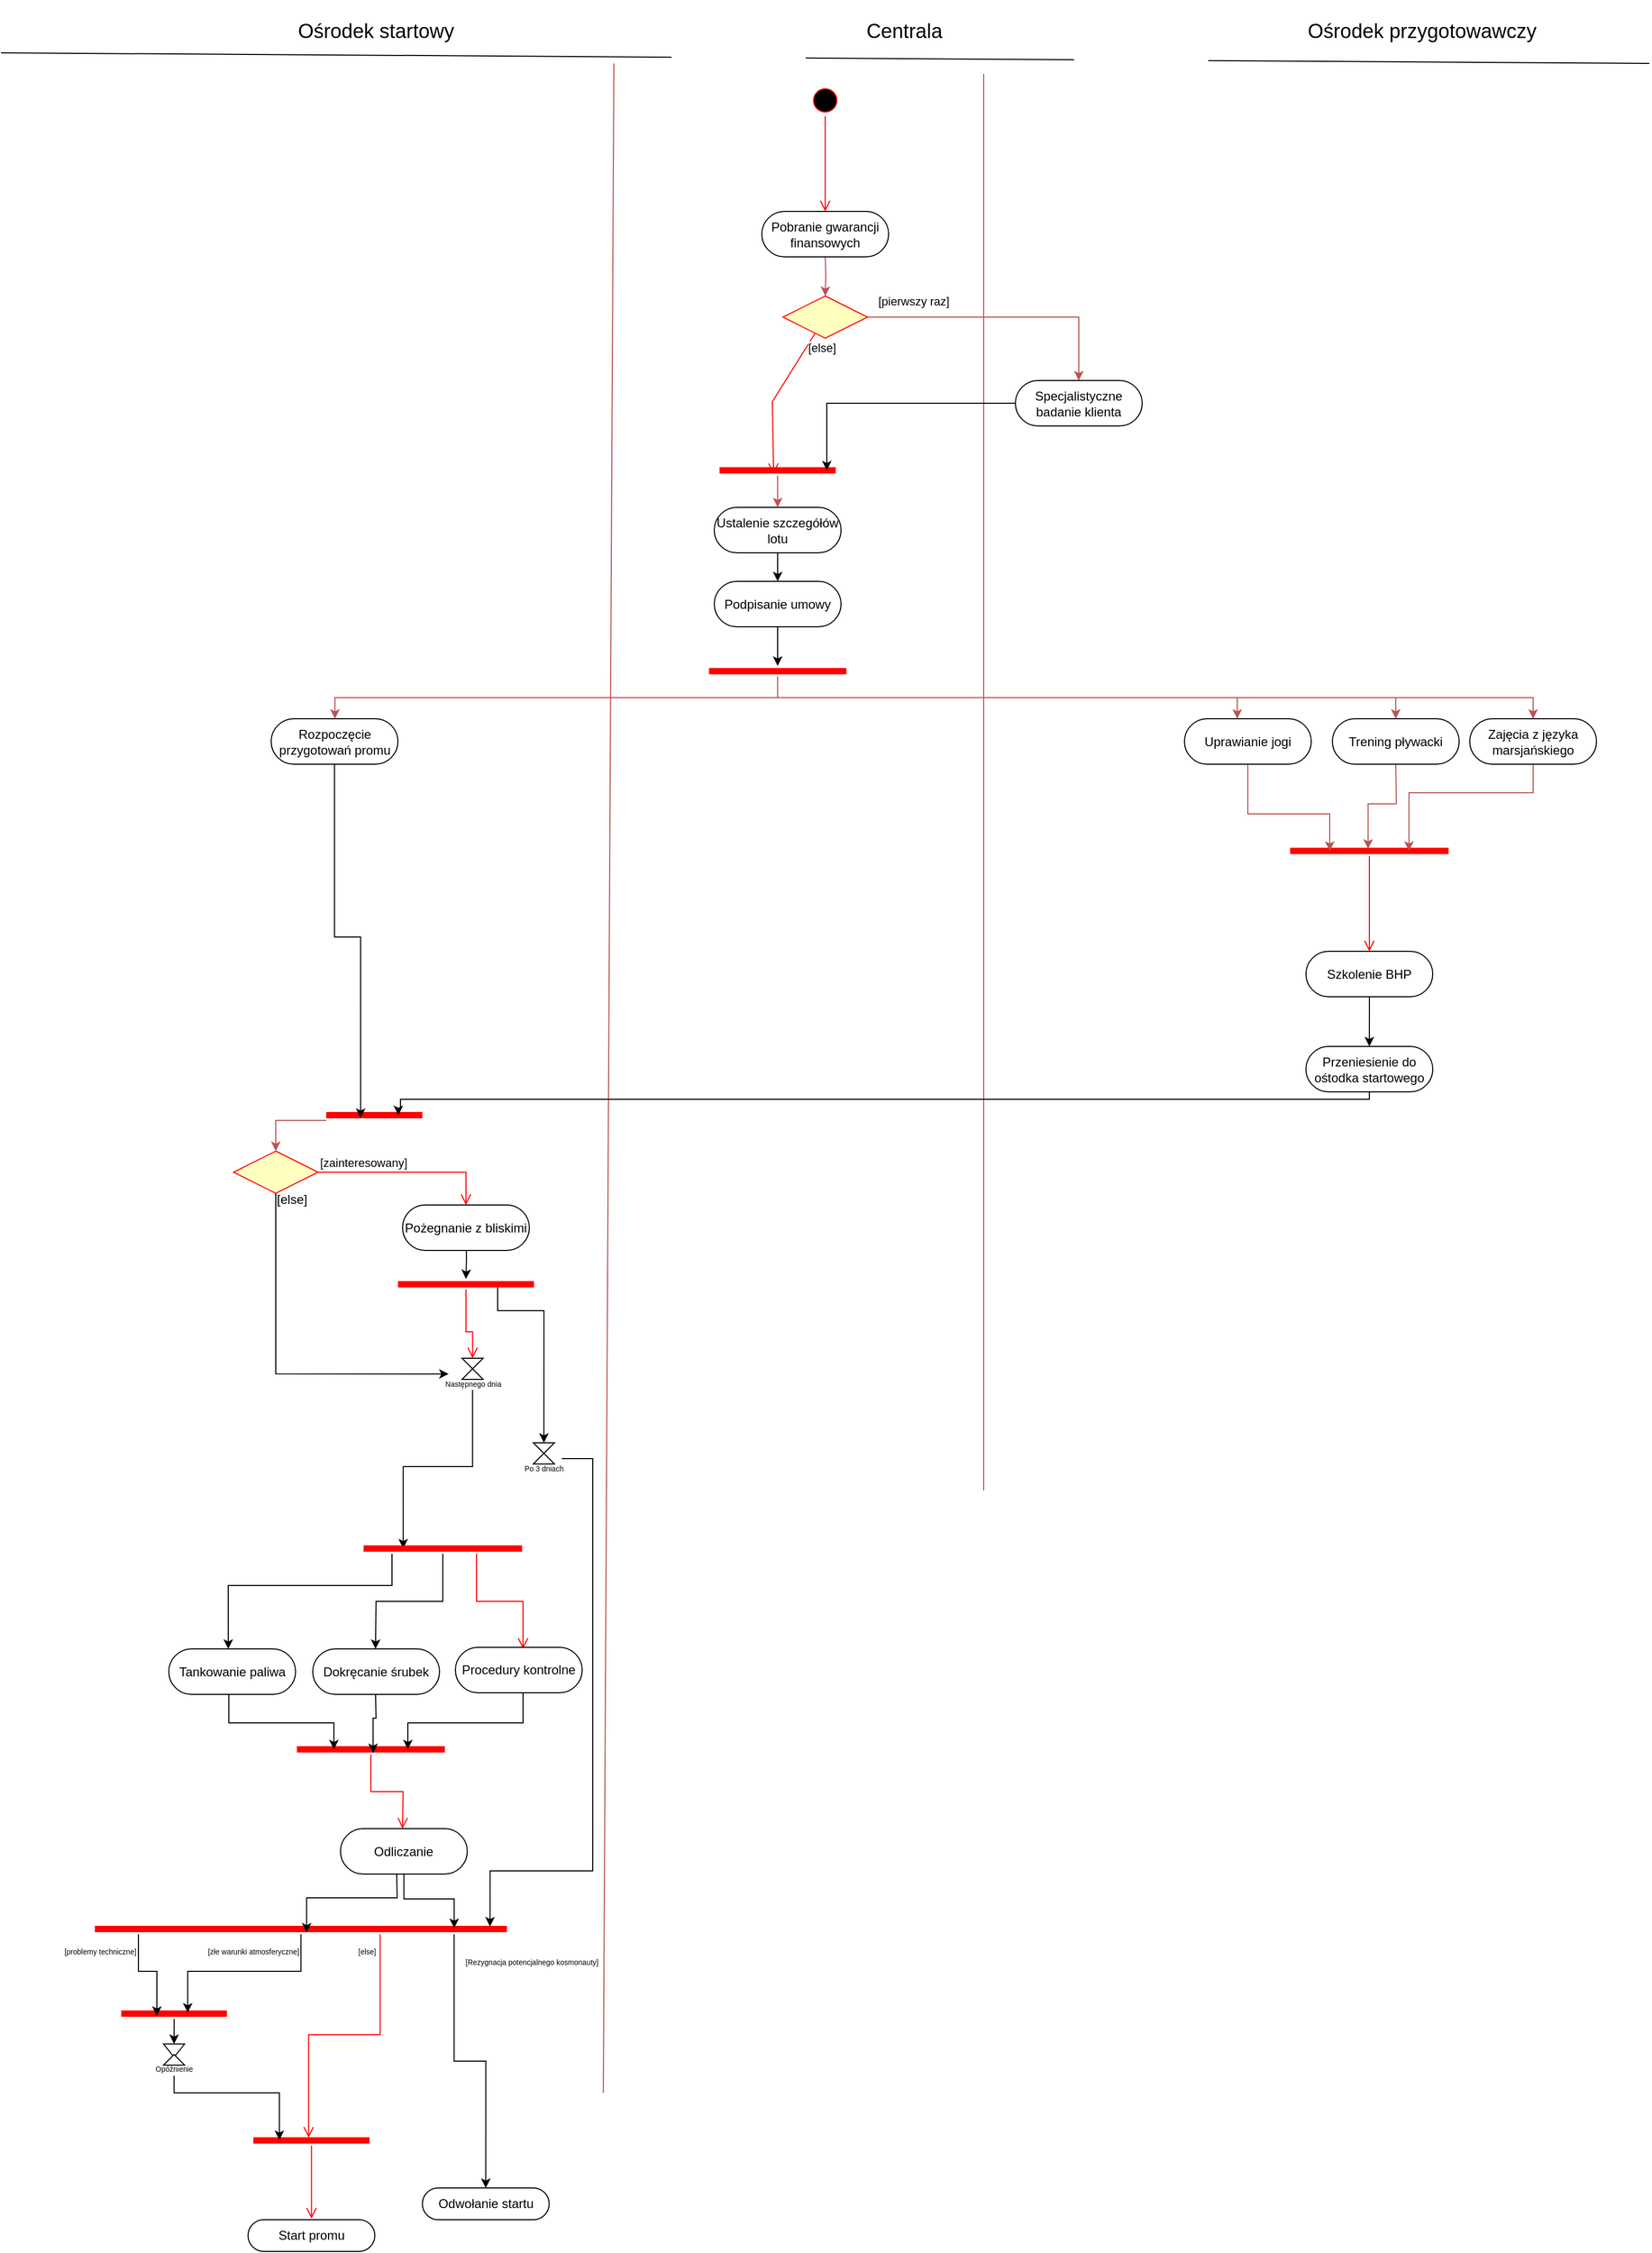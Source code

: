 <mxfile version="24.0.7" type="github">
  <diagram name="Strona-1" id="fh5TAvCRtC4qOcJ-2T7q">
    <mxGraphModel dx="1859" dy="1730" grid="1" gridSize="10" guides="1" tooltips="1" connect="1" arrows="1" fold="1" page="1" pageScale="1" pageWidth="827" pageHeight="1169" math="0" shadow="0">
      <root>
        <mxCell id="0" />
        <mxCell id="1" parent="0" />
        <mxCell id="5CeIky1JOv600O0GGPSP-2" value="" style="ellipse;html=1;shape=startState;fillColor=#000000;strokeColor=#ff0000;" parent="1" vertex="1">
          <mxGeometry x="315" y="60" width="30" height="30" as="geometry" />
        </mxCell>
        <mxCell id="5CeIky1JOv600O0GGPSP-3" value="" style="edgeStyle=orthogonalEdgeStyle;html=1;verticalAlign=bottom;endArrow=open;endSize=8;strokeColor=#ff0000;rounded=0;entryX=0.5;entryY=0;entryDx=0;entryDy=0;" parent="1" source="5CeIky1JOv600O0GGPSP-2" edge="1">
          <mxGeometry relative="1" as="geometry">
            <mxPoint x="330" y="180" as="targetPoint" />
            <Array as="points">
              <mxPoint x="330" y="140" />
              <mxPoint x="330" y="140" />
            </Array>
          </mxGeometry>
        </mxCell>
        <mxCell id="5CeIky1JOv600O0GGPSP-4" value="&lt;font style=&quot;font-size: 19px;&quot;&gt;Centrala&lt;/font&gt;" style="text;html=1;align=center;verticalAlign=middle;whiteSpace=wrap;rounded=0;" parent="1" vertex="1">
          <mxGeometry x="340" y="-20" width="130" height="60" as="geometry" />
        </mxCell>
        <mxCell id="5CeIky1JOv600O0GGPSP-5" value="" style="endArrow=none;html=1;rounded=0;" parent="1" edge="1">
          <mxGeometry width="50" height="50" relative="1" as="geometry">
            <mxPoint x="-450" y="30" as="sourcePoint" />
            <mxPoint x="1110" y="40" as="targetPoint" />
          </mxGeometry>
        </mxCell>
        <mxCell id="5CeIky1JOv600O0GGPSP-6" value="" style="endArrow=none;html=1;rounded=0;fillColor=#f8cecc;strokeColor=#b85450;" parent="1" edge="1">
          <mxGeometry width="50" height="50" relative="1" as="geometry">
            <mxPoint x="120" y="1960" as="sourcePoint" />
            <mxPoint x="130" y="40" as="targetPoint" />
          </mxGeometry>
        </mxCell>
        <mxCell id="5CeIky1JOv600O0GGPSP-7" value="" style="endArrow=none;html=1;rounded=0;fillColor=#f8cecc;strokeColor=#b85450;" parent="1" edge="1">
          <mxGeometry width="50" height="50" relative="1" as="geometry">
            <mxPoint x="480" y="1390" as="sourcePoint" />
            <mxPoint x="480" y="50" as="targetPoint" />
          </mxGeometry>
        </mxCell>
        <mxCell id="5CeIky1JOv600O0GGPSP-8" value="&lt;font style=&quot;font-size: 19px;&quot;&gt;Ośrodek przygotowawczy&lt;/font&gt;" style="text;html=1;align=center;verticalAlign=middle;whiteSpace=wrap;rounded=0;" parent="1" vertex="1">
          <mxGeometry x="780" y="-20" width="230" height="60" as="geometry" />
        </mxCell>
        <mxCell id="5CeIky1JOv600O0GGPSP-9" value="&lt;font style=&quot;font-size: 19px;&quot;&gt;Ośrodek startowy&lt;/font&gt;" style="text;html=1;align=center;verticalAlign=middle;whiteSpace=wrap;rounded=0;" parent="1" vertex="1">
          <mxGeometry x="-220" y="-20" width="250" height="60" as="geometry" />
        </mxCell>
        <mxCell id="HoDOH48BJP-W4IzTHwKc-85" style="edgeStyle=orthogonalEdgeStyle;rounded=0;orthogonalLoop=1;jettySize=auto;html=1;entryX=0.5;entryY=0;entryDx=0;entryDy=0;fillColor=#f8cecc;strokeColor=#b85450;" edge="1" parent="1" source="5CeIky1JOv600O0GGPSP-11" target="HoDOH48BJP-W4IzTHwKc-84">
          <mxGeometry relative="1" as="geometry" />
        </mxCell>
        <mxCell id="5CeIky1JOv600O0GGPSP-11" value="" style="rhombus;whiteSpace=wrap;html=1;fontColor=#000000;fillColor=#ffffc0;strokeColor=#ff0000;" parent="1" vertex="1">
          <mxGeometry x="290" y="260" width="80" height="40" as="geometry" />
        </mxCell>
        <mxCell id="5CeIky1JOv600O0GGPSP-12" value="[else]" style="html=1;align=left;verticalAlign=bottom;endArrow=open;endSize=8;strokeColor=#ff0000;rounded=0;entryX=0.465;entryY=0.852;entryDx=0;entryDy=0;entryPerimeter=0;" parent="1" source="5CeIky1JOv600O0GGPSP-11" target="5CeIky1JOv600O0GGPSP-20" edge="1">
          <mxGeometry x="-0.674" y="5" relative="1" as="geometry">
            <mxPoint x="300" y="370" as="targetPoint" />
            <Array as="points">
              <mxPoint x="280" y="360" />
            </Array>
            <mxPoint as="offset" />
          </mxGeometry>
        </mxCell>
        <mxCell id="5CeIky1JOv600O0GGPSP-16" style="edgeStyle=orthogonalEdgeStyle;rounded=0;orthogonalLoop=1;jettySize=auto;html=1;entryX=0.5;entryY=0;entryDx=0;entryDy=0;fillColor=#f8cecc;strokeColor=#b85450;" parent="1" target="5CeIky1JOv600O0GGPSP-11" edge="1">
          <mxGeometry relative="1" as="geometry">
            <mxPoint x="330" y="220" as="sourcePoint" />
          </mxGeometry>
        </mxCell>
        <mxCell id="5CeIky1JOv600O0GGPSP-21" style="edgeStyle=orthogonalEdgeStyle;rounded=0;orthogonalLoop=1;jettySize=auto;html=1;entryX=0.5;entryY=0;entryDx=0;entryDy=0;fillColor=#f8cecc;strokeColor=#b85450;" parent="1" source="5CeIky1JOv600O0GGPSP-20" target="HoDOH48BJP-W4IzTHwKc-83" edge="1">
          <mxGeometry relative="1" as="geometry">
            <mxPoint x="285" y="490" as="targetPoint" />
          </mxGeometry>
        </mxCell>
        <mxCell id="5CeIky1JOv600O0GGPSP-20" value="" style="shape=line;html=1;strokeWidth=6;strokeColor=#ff0000;" parent="1" vertex="1">
          <mxGeometry x="230" y="420" width="110" height="10" as="geometry" />
        </mxCell>
        <mxCell id="5CeIky1JOv600O0GGPSP-48" style="edgeStyle=orthogonalEdgeStyle;rounded=0;orthogonalLoop=1;jettySize=auto;html=1;entryX=0.5;entryY=0;entryDx=0;entryDy=0;fillColor=#f8cecc;strokeColor=#b85450;" parent="1" source="5CeIky1JOv600O0GGPSP-26" edge="1">
          <mxGeometry relative="1" as="geometry">
            <Array as="points">
              <mxPoint x="285" y="640" />
              <mxPoint x="720" y="640" />
            </Array>
            <mxPoint x="720" y="660" as="targetPoint" />
          </mxGeometry>
        </mxCell>
        <mxCell id="5CeIky1JOv600O0GGPSP-49" style="edgeStyle=orthogonalEdgeStyle;rounded=0;orthogonalLoop=1;jettySize=auto;html=1;entryX=0.5;entryY=0;entryDx=0;entryDy=0;fillColor=#f8cecc;strokeColor=#b85450;" parent="1" source="5CeIky1JOv600O0GGPSP-26" edge="1">
          <mxGeometry relative="1" as="geometry">
            <Array as="points">
              <mxPoint x="285" y="640" />
              <mxPoint x="870" y="640" />
            </Array>
            <mxPoint x="870" y="660" as="targetPoint" />
          </mxGeometry>
        </mxCell>
        <mxCell id="5CeIky1JOv600O0GGPSP-50" style="edgeStyle=orthogonalEdgeStyle;rounded=0;orthogonalLoop=1;jettySize=auto;html=1;entryX=0.5;entryY=0;entryDx=0;entryDy=0;fillColor=#f8cecc;strokeColor=#b85450;" parent="1" source="5CeIky1JOv600O0GGPSP-26" edge="1">
          <mxGeometry relative="1" as="geometry">
            <Array as="points">
              <mxPoint x="285" y="640" />
              <mxPoint x="1000" y="640" />
            </Array>
            <mxPoint x="1000" y="660" as="targetPoint" />
          </mxGeometry>
        </mxCell>
        <mxCell id="HoDOH48BJP-W4IzTHwKc-93" style="edgeStyle=orthogonalEdgeStyle;rounded=0;orthogonalLoop=1;jettySize=auto;html=1;fillColor=#f8cecc;strokeColor=#b85450;" edge="1" parent="1" source="5CeIky1JOv600O0GGPSP-26">
          <mxGeometry relative="1" as="geometry">
            <mxPoint x="-134" y="660" as="targetPoint" />
            <Array as="points">
              <mxPoint x="285" y="640" />
              <mxPoint x="-134" y="640" />
            </Array>
          </mxGeometry>
        </mxCell>
        <mxCell id="5CeIky1JOv600O0GGPSP-26" value="" style="shape=line;html=1;strokeWidth=6;strokeColor=#ff0000;" parent="1" vertex="1">
          <mxGeometry x="220" y="610" width="130" height="10" as="geometry" />
        </mxCell>
        <mxCell id="5CeIky1JOv600O0GGPSP-47" style="edgeStyle=orthogonalEdgeStyle;rounded=0;orthogonalLoop=1;jettySize=auto;html=1;entryX=0.5;entryY=0;entryDx=0;entryDy=0;" parent="1" edge="1">
          <mxGeometry relative="1" as="geometry">
            <mxPoint x="845.034" y="920" as="sourcePoint" />
            <mxPoint x="845" y="970" as="targetPoint" />
          </mxGeometry>
        </mxCell>
        <mxCell id="5CeIky1JOv600O0GGPSP-41" value="" style="shape=line;html=1;strokeWidth=6;strokeColor=#ff0000;" parent="1" vertex="1">
          <mxGeometry x="770" y="780" width="150" height="10" as="geometry" />
        </mxCell>
        <mxCell id="5CeIky1JOv600O0GGPSP-42" value="" style="edgeStyle=orthogonalEdgeStyle;html=1;verticalAlign=bottom;endArrow=open;endSize=8;strokeColor=#ff0000;rounded=0;entryX=0.5;entryY=0;entryDx=0;entryDy=0;" parent="1" source="5CeIky1JOv600O0GGPSP-41" edge="1">
          <mxGeometry relative="1" as="geometry">
            <mxPoint x="845" y="880" as="targetPoint" />
          </mxGeometry>
        </mxCell>
        <mxCell id="5CeIky1JOv600O0GGPSP-43" style="edgeStyle=orthogonalEdgeStyle;rounded=0;orthogonalLoop=1;jettySize=auto;html=1;entryX=0.25;entryY=0.5;entryDx=0;entryDy=0;entryPerimeter=0;fillColor=#f8cecc;strokeColor=#b85450;" parent="1" target="5CeIky1JOv600O0GGPSP-41" edge="1">
          <mxGeometry relative="1" as="geometry">
            <mxPoint x="720" y="700" as="sourcePoint" />
            <Array as="points">
              <mxPoint x="730" y="700" />
              <mxPoint x="730" y="750" />
              <mxPoint x="808" y="750" />
            </Array>
          </mxGeometry>
        </mxCell>
        <mxCell id="5CeIky1JOv600O0GGPSP-44" style="edgeStyle=orthogonalEdgeStyle;rounded=0;orthogonalLoop=1;jettySize=auto;html=1;entryX=0.492;entryY=0.3;entryDx=0;entryDy=0;entryPerimeter=0;fillColor=#f8cecc;strokeColor=#b85450;" parent="1" target="5CeIky1JOv600O0GGPSP-41" edge="1">
          <mxGeometry relative="1" as="geometry">
            <mxPoint x="870" y="700" as="sourcePoint" />
          </mxGeometry>
        </mxCell>
        <mxCell id="5CeIky1JOv600O0GGPSP-45" style="edgeStyle=orthogonalEdgeStyle;rounded=0;orthogonalLoop=1;jettySize=auto;html=1;entryX=0.75;entryY=0.5;entryDx=0;entryDy=0;entryPerimeter=0;fillColor=#f8cecc;strokeColor=#b85450;" parent="1" target="5CeIky1JOv600O0GGPSP-41" edge="1">
          <mxGeometry relative="1" as="geometry">
            <Array as="points">
              <mxPoint x="1000" y="730" />
              <mxPoint x="882" y="730" />
            </Array>
            <mxPoint x="1000" y="700" as="sourcePoint" />
          </mxGeometry>
        </mxCell>
        <mxCell id="5CeIky1JOv600O0GGPSP-51" value="" style="rhombus;whiteSpace=wrap;html=1;fontColor=#000000;fillColor=#ffffc0;strokeColor=#ff0000;" parent="1" vertex="1">
          <mxGeometry x="-230" y="1069" width="80" height="40" as="geometry" />
        </mxCell>
        <mxCell id="5CeIky1JOv600O0GGPSP-52" value="[zainteresowany]" style="edgeStyle=orthogonalEdgeStyle;html=1;align=left;verticalAlign=bottom;endArrow=open;endSize=8;strokeColor=#ff0000;rounded=0;entryX=0.5;entryY=0;entryDx=0;entryDy=0;" parent="1" source="5CeIky1JOv600O0GGPSP-51" target="HoDOH48BJP-W4IzTHwKc-76" edge="1">
          <mxGeometry x="-1" relative="1" as="geometry">
            <mxPoint x="-10" y="1109" as="targetPoint" />
            <mxPoint as="offset" />
          </mxGeometry>
        </mxCell>
        <mxCell id="HoDOH48BJP-W4IzTHwKc-18" style="edgeStyle=orthogonalEdgeStyle;rounded=0;orthogonalLoop=1;jettySize=auto;html=1;" edge="1" parent="1" target="HoDOH48BJP-W4IzTHwKc-16">
          <mxGeometry relative="1" as="geometry">
            <mxPoint x="-10" y="1149" as="sourcePoint" />
          </mxGeometry>
        </mxCell>
        <mxCell id="HoDOH48BJP-W4IzTHwKc-4" value="" style="triangle;whiteSpace=wrap;html=1;rotation=90;" vertex="1" parent="1">
          <mxGeometry x="58.75" y="1340" width="10" height="20" as="geometry" />
        </mxCell>
        <mxCell id="HoDOH48BJP-W4IzTHwKc-5" value="" style="triangle;whiteSpace=wrap;html=1;rotation=-90;" vertex="1" parent="1">
          <mxGeometry x="58.75" y="1350" width="10" height="20" as="geometry" />
        </mxCell>
        <mxCell id="HoDOH48BJP-W4IzTHwKc-6" value="&lt;font style=&quot;font-size: 7px;&quot;&gt;Po 3 dniach&lt;/font&gt;" style="text;html=1;align=center;verticalAlign=middle;whiteSpace=wrap;rounded=0;" vertex="1" parent="1">
          <mxGeometry x="30" y="1360" width="67.5" height="15" as="geometry" />
        </mxCell>
        <mxCell id="HoDOH48BJP-W4IzTHwKc-38" style="edgeStyle=orthogonalEdgeStyle;rounded=0;orthogonalLoop=1;jettySize=auto;html=1;entryX=0;entryY=0.5;entryDx=0;entryDy=0;exitX=0.75;exitY=0.5;exitDx=0;exitDy=0;exitPerimeter=0;" edge="1" parent="1" source="HoDOH48BJP-W4IzTHwKc-16" target="HoDOH48BJP-W4IzTHwKc-4">
          <mxGeometry relative="1" as="geometry">
            <Array as="points">
              <mxPoint x="20" y="1195" />
              <mxPoint x="20" y="1220" />
              <mxPoint x="64" y="1220" />
            </Array>
          </mxGeometry>
        </mxCell>
        <mxCell id="HoDOH48BJP-W4IzTHwKc-16" value="" style="shape=line;html=1;strokeWidth=6;strokeColor=#ff0000;" vertex="1" parent="1">
          <mxGeometry x="-74.37" y="1190" width="128.75" height="10" as="geometry" />
        </mxCell>
        <mxCell id="HoDOH48BJP-W4IzTHwKc-17" value="" style="edgeStyle=orthogonalEdgeStyle;html=1;verticalAlign=bottom;endArrow=open;endSize=8;strokeColor=#ff0000;rounded=0;entryX=0;entryY=0.5;entryDx=0;entryDy=0;" edge="1" source="HoDOH48BJP-W4IzTHwKc-16" parent="1" target="HoDOH48BJP-W4IzTHwKc-22">
          <mxGeometry relative="1" as="geometry">
            <mxPoint y="1240" as="targetPoint" />
            <Array as="points">
              <mxPoint x="-10" y="1240" />
              <mxPoint x="-4" y="1240" />
            </Array>
          </mxGeometry>
        </mxCell>
        <mxCell id="HoDOH48BJP-W4IzTHwKc-19" style="edgeStyle=orthogonalEdgeStyle;rounded=0;orthogonalLoop=1;jettySize=auto;html=1;entryX=0.165;entryY=-0.011;entryDx=0;entryDy=0;entryPerimeter=0;" edge="1" parent="1" source="5CeIky1JOv600O0GGPSP-51" target="HoDOH48BJP-W4IzTHwKc-24">
          <mxGeometry relative="1" as="geometry">
            <mxPoint x="-189.64" y="1195.67" as="targetPoint" />
            <Array as="points">
              <mxPoint x="-190" y="1280" />
            </Array>
          </mxGeometry>
        </mxCell>
        <mxCell id="HoDOH48BJP-W4IzTHwKc-20" value="[else]" style="text;html=1;align=center;verticalAlign=middle;resizable=0;points=[];autosize=1;strokeColor=none;fillColor=none;" vertex="1" parent="1">
          <mxGeometry x="-200" y="1100" width="50" height="30" as="geometry" />
        </mxCell>
        <mxCell id="HoDOH48BJP-W4IzTHwKc-22" value="" style="triangle;whiteSpace=wrap;html=1;rotation=90;" vertex="1" parent="1">
          <mxGeometry x="-8.75" y="1260" width="10" height="20" as="geometry" />
        </mxCell>
        <mxCell id="HoDOH48BJP-W4IzTHwKc-23" value="" style="triangle;whiteSpace=wrap;html=1;rotation=-90;" vertex="1" parent="1">
          <mxGeometry x="-8.75" y="1270" width="10" height="20" as="geometry" />
        </mxCell>
        <mxCell id="HoDOH48BJP-W4IzTHwKc-32" style="edgeStyle=orthogonalEdgeStyle;rounded=0;orthogonalLoop=1;jettySize=auto;html=1;entryX=0.25;entryY=0.5;entryDx=0;entryDy=0;entryPerimeter=0;" edge="1" parent="1" source="HoDOH48BJP-W4IzTHwKc-24" target="HoDOH48BJP-W4IzTHwKc-33">
          <mxGeometry relative="1" as="geometry">
            <mxPoint x="50" y="1470" as="targetPoint" />
          </mxGeometry>
        </mxCell>
        <mxCell id="HoDOH48BJP-W4IzTHwKc-24" value="&lt;font style=&quot;font-size: 7px;&quot;&gt;Następnego dnia&lt;/font&gt;" style="text;html=1;align=center;verticalAlign=middle;whiteSpace=wrap;rounded=0;" vertex="1" parent="1">
          <mxGeometry x="-37.5" y="1280" width="67.5" height="15" as="geometry" />
        </mxCell>
        <mxCell id="HoDOH48BJP-W4IzTHwKc-35" style="edgeStyle=orthogonalEdgeStyle;rounded=0;orthogonalLoop=1;jettySize=auto;html=1;" edge="1" parent="1" source="HoDOH48BJP-W4IzTHwKc-33">
          <mxGeometry relative="1" as="geometry">
            <mxPoint x="-95.586" y="1540" as="targetPoint" />
          </mxGeometry>
        </mxCell>
        <mxCell id="HoDOH48BJP-W4IzTHwKc-36" style="edgeStyle=orthogonalEdgeStyle;rounded=0;orthogonalLoop=1;jettySize=auto;html=1;" edge="1" parent="1" source="HoDOH48BJP-W4IzTHwKc-33">
          <mxGeometry relative="1" as="geometry">
            <mxPoint x="-234.966" y="1540" as="targetPoint" />
            <Array as="points">
              <mxPoint x="-80" y="1480" />
              <mxPoint x="-235" y="1480" />
            </Array>
          </mxGeometry>
        </mxCell>
        <mxCell id="HoDOH48BJP-W4IzTHwKc-33" value="" style="shape=line;html=1;strokeWidth=6;strokeColor=#ff0000;" vertex="1" parent="1">
          <mxGeometry x="-106.87" y="1440" width="150" height="10" as="geometry" />
        </mxCell>
        <mxCell id="HoDOH48BJP-W4IzTHwKc-34" value="" style="edgeStyle=orthogonalEdgeStyle;html=1;verticalAlign=bottom;endArrow=open;endSize=8;strokeColor=#ff0000;rounded=0;" edge="1" source="HoDOH48BJP-W4IzTHwKc-33" parent="1">
          <mxGeometry relative="1" as="geometry">
            <mxPoint x="44.0" y="1540" as="targetPoint" />
            <Array as="points">
              <mxPoint y="1495" />
              <mxPoint x="44" y="1495" />
            </Array>
          </mxGeometry>
        </mxCell>
        <mxCell id="HoDOH48BJP-W4IzTHwKc-40" value="" style="shape=line;html=1;strokeWidth=6;strokeColor=#ff0000;" vertex="1" parent="1">
          <mxGeometry x="-170" y="1630" width="140" height="10" as="geometry" />
        </mxCell>
        <mxCell id="HoDOH48BJP-W4IzTHwKc-41" value="" style="edgeStyle=orthogonalEdgeStyle;html=1;verticalAlign=bottom;endArrow=open;endSize=8;strokeColor=#ff0000;rounded=0;" edge="1" source="HoDOH48BJP-W4IzTHwKc-40" parent="1">
          <mxGeometry relative="1" as="geometry">
            <mxPoint x="-70" y="1710" as="targetPoint" />
          </mxGeometry>
        </mxCell>
        <mxCell id="HoDOH48BJP-W4IzTHwKc-42" style="edgeStyle=orthogonalEdgeStyle;rounded=0;orthogonalLoop=1;jettySize=auto;html=1;entryX=0.515;entryY=0.857;entryDx=0;entryDy=0;entryPerimeter=0;" edge="1" parent="1" target="HoDOH48BJP-W4IzTHwKc-40">
          <mxGeometry relative="1" as="geometry">
            <mxPoint x="-95.586" y="1580" as="sourcePoint" />
          </mxGeometry>
        </mxCell>
        <mxCell id="HoDOH48BJP-W4IzTHwKc-43" style="edgeStyle=orthogonalEdgeStyle;rounded=0;orthogonalLoop=1;jettySize=auto;html=1;entryX=0.75;entryY=0.5;entryDx=0;entryDy=0;entryPerimeter=0;" edge="1" parent="1" source="HoDOH48BJP-W4IzTHwKc-72" target="HoDOH48BJP-W4IzTHwKc-40">
          <mxGeometry relative="1" as="geometry">
            <mxPoint x="44.414" y="1580" as="sourcePoint" />
            <Array as="points">
              <mxPoint x="44" y="1610" />
              <mxPoint x="-65" y="1610" />
            </Array>
          </mxGeometry>
        </mxCell>
        <mxCell id="HoDOH48BJP-W4IzTHwKc-44" style="edgeStyle=orthogonalEdgeStyle;rounded=0;orthogonalLoop=1;jettySize=auto;html=1;entryX=0.25;entryY=0.5;entryDx=0;entryDy=0;entryPerimeter=0;" edge="1" parent="1" target="HoDOH48BJP-W4IzTHwKc-40">
          <mxGeometry relative="1" as="geometry">
            <mxPoint x="-234.414" y="1580" as="sourcePoint" />
            <Array as="points">
              <mxPoint x="-234" y="1610" />
              <mxPoint x="-135" y="1610" />
            </Array>
          </mxGeometry>
        </mxCell>
        <mxCell id="HoDOH48BJP-W4IzTHwKc-66" style="edgeStyle=orthogonalEdgeStyle;rounded=0;orthogonalLoop=1;jettySize=auto;html=1;entryX=0.5;entryY=0;entryDx=0;entryDy=0;" edge="1" parent="1" source="HoDOH48BJP-W4IzTHwKc-45">
          <mxGeometry relative="1" as="geometry">
            <mxPoint x="8.75" y="2050" as="targetPoint" />
            <Array as="points">
              <mxPoint x="-21.25" y="1930" />
              <mxPoint x="8.75" y="1930" />
            </Array>
          </mxGeometry>
        </mxCell>
        <mxCell id="HoDOH48BJP-W4IzTHwKc-45" value="" style="shape=line;html=1;strokeWidth=6;strokeColor=#ff0000;" vertex="1" parent="1">
          <mxGeometry x="-361.25" y="1800" width="390" height="10" as="geometry" />
        </mxCell>
        <mxCell id="HoDOH48BJP-W4IzTHwKc-46" value="" style="edgeStyle=orthogonalEdgeStyle;html=1;verticalAlign=bottom;endArrow=open;endSize=8;strokeColor=#ff0000;rounded=0;entryX=0.476;entryY=0.238;entryDx=0;entryDy=0;entryPerimeter=0;" edge="1" source="HoDOH48BJP-W4IzTHwKc-45" parent="1" target="HoDOH48BJP-W4IzTHwKc-59">
          <mxGeometry relative="1" as="geometry">
            <mxPoint x="-151.25" y="1980" as="targetPoint" />
            <Array as="points">
              <mxPoint x="-91.25" y="1905" />
              <mxPoint x="-159.25" y="1905" />
            </Array>
          </mxGeometry>
        </mxCell>
        <mxCell id="HoDOH48BJP-W4IzTHwKc-47" style="edgeStyle=orthogonalEdgeStyle;rounded=0;orthogonalLoop=1;jettySize=auto;html=1;entryX=0.514;entryY=0.829;entryDx=0;entryDy=0;entryPerimeter=0;" edge="1" parent="1" target="HoDOH48BJP-W4IzTHwKc-45">
          <mxGeometry relative="1" as="geometry">
            <mxPoint x="-75.586" y="1750" as="sourcePoint" />
          </mxGeometry>
        </mxCell>
        <mxCell id="HoDOH48BJP-W4IzTHwKc-54" value="" style="triangle;whiteSpace=wrap;html=1;rotation=90;" vertex="1" parent="1">
          <mxGeometry x="-292.5" y="1910" width="12.5" height="20" as="geometry" />
        </mxCell>
        <mxCell id="HoDOH48BJP-W4IzTHwKc-55" value="" style="triangle;whiteSpace=wrap;html=1;rotation=-90;" vertex="1" parent="1">
          <mxGeometry x="-291.25" y="1918.75" width="10" height="20" as="geometry" />
        </mxCell>
        <mxCell id="HoDOH48BJP-W4IzTHwKc-56" value="&lt;font style=&quot;font-size: 7px;&quot;&gt;Opóźnienie&lt;/font&gt;" style="text;html=1;align=center;verticalAlign=middle;whiteSpace=wrap;rounded=0;" vertex="1" parent="1">
          <mxGeometry x="-320" y="1928.75" width="67.5" height="15" as="geometry" />
        </mxCell>
        <mxCell id="HoDOH48BJP-W4IzTHwKc-59" value="" style="shape=line;html=1;strokeWidth=6;strokeColor=#ff0000;" vertex="1" parent="1">
          <mxGeometry x="-211.25" y="2000" width="110" height="10" as="geometry" />
        </mxCell>
        <mxCell id="HoDOH48BJP-W4IzTHwKc-60" value="" style="edgeStyle=orthogonalEdgeStyle;html=1;verticalAlign=bottom;endArrow=open;endSize=8;strokeColor=#ff0000;rounded=0;" edge="1" source="HoDOH48BJP-W4IzTHwKc-59" parent="1">
          <mxGeometry relative="1" as="geometry">
            <mxPoint x="-156.19" y="2079.0" as="targetPoint" />
            <Array as="points">
              <mxPoint x="-156.25" y="2060" />
              <mxPoint x="-156.25" y="2060" />
            </Array>
          </mxGeometry>
        </mxCell>
        <mxCell id="HoDOH48BJP-W4IzTHwKc-61" value="&lt;font style=&quot;font-size: 7px;&quot;&gt;[złe warunki atmosferyczne]&lt;/font&gt;" style="text;html=1;align=center;verticalAlign=middle;whiteSpace=wrap;rounded=0;" vertex="1" parent="1">
          <mxGeometry x="-275.62" y="1810" width="130" height="30" as="geometry" />
        </mxCell>
        <mxCell id="HoDOH48BJP-W4IzTHwKc-63" value="&lt;font style=&quot;font-size: 7px;&quot;&gt;[problemy techniczne]&lt;/font&gt;" style="text;html=1;align=center;verticalAlign=middle;whiteSpace=wrap;rounded=0;" vertex="1" parent="1">
          <mxGeometry x="-421.25" y="1810" width="130" height="30" as="geometry" />
        </mxCell>
        <mxCell id="HoDOH48BJP-W4IzTHwKc-64" value="&lt;font style=&quot;font-size: 7px;&quot;&gt;[else]&lt;/font&gt;" style="text;html=1;align=center;verticalAlign=middle;whiteSpace=wrap;rounded=0;" vertex="1" parent="1">
          <mxGeometry x="-121.56" y="1810" width="36.87" height="30" as="geometry" />
        </mxCell>
        <mxCell id="HoDOH48BJP-W4IzTHwKc-67" value="&lt;font style=&quot;font-size: 7px;&quot;&gt;[Rezygnacja potencjalnego kosmonauty]&lt;/font&gt;" style="text;html=1;align=center;verticalAlign=middle;whiteSpace=wrap;rounded=0;" vertex="1" parent="1">
          <mxGeometry x="-20" y="1820" width="144.68" height="30" as="geometry" />
        </mxCell>
        <mxCell id="HoDOH48BJP-W4IzTHwKc-68" value="Start promu" style="rounded=1;whiteSpace=wrap;html=1;arcSize=50;" vertex="1" parent="1">
          <mxGeometry x="-216.25" y="2080" width="120" height="30" as="geometry" />
        </mxCell>
        <mxCell id="HoDOH48BJP-W4IzTHwKc-69" value="Odwołanie startu" style="rounded=1;whiteSpace=wrap;html=1;arcSize=50;" vertex="1" parent="1">
          <mxGeometry x="-51.25" y="2050" width="120" height="30" as="geometry" />
        </mxCell>
        <mxCell id="HoDOH48BJP-W4IzTHwKc-71" value="" style="edgeStyle=orthogonalEdgeStyle;rounded=0;orthogonalLoop=1;jettySize=auto;html=1;entryX=0.872;entryY=0.407;entryDx=0;entryDy=0;entryPerimeter=0;" edge="1" parent="1" source="HoDOH48BJP-W4IzTHwKc-70" target="HoDOH48BJP-W4IzTHwKc-45">
          <mxGeometry relative="1" as="geometry" />
        </mxCell>
        <mxCell id="HoDOH48BJP-W4IzTHwKc-70" value="Odliczanie" style="rounded=1;whiteSpace=wrap;html=1;arcSize=50;" vertex="1" parent="1">
          <mxGeometry x="-128.75" y="1710" width="120" height="43" as="geometry" />
        </mxCell>
        <mxCell id="HoDOH48BJP-W4IzTHwKc-73" value="" style="edgeStyle=orthogonalEdgeStyle;rounded=0;orthogonalLoop=1;jettySize=auto;html=1;entryX=0.75;entryY=0.5;entryDx=0;entryDy=0;entryPerimeter=0;" edge="1" parent="1" target="HoDOH48BJP-W4IzTHwKc-72">
          <mxGeometry relative="1" as="geometry">
            <mxPoint x="44.414" y="1580" as="sourcePoint" />
            <mxPoint x="-65" y="1635" as="targetPoint" />
            <Array as="points" />
          </mxGeometry>
        </mxCell>
        <mxCell id="HoDOH48BJP-W4IzTHwKc-72" value="Procedury kontrolne" style="rounded=1;whiteSpace=wrap;html=1;arcSize=50;" vertex="1" parent="1">
          <mxGeometry x="-20" y="1538.5" width="120" height="43" as="geometry" />
        </mxCell>
        <mxCell id="HoDOH48BJP-W4IzTHwKc-74" value="Dokręcanie śrubek" style="rounded=1;whiteSpace=wrap;html=1;arcSize=50;" vertex="1" parent="1">
          <mxGeometry x="-155" y="1540" width="120" height="43" as="geometry" />
        </mxCell>
        <mxCell id="HoDOH48BJP-W4IzTHwKc-75" value="Tankowanie paliwa" style="rounded=1;whiteSpace=wrap;html=1;arcSize=50;" vertex="1" parent="1">
          <mxGeometry x="-291.25" y="1540" width="120" height="43" as="geometry" />
        </mxCell>
        <mxCell id="HoDOH48BJP-W4IzTHwKc-76" value="Pożegnanie z bliskimi" style="rounded=1;whiteSpace=wrap;html=1;arcSize=50;" vertex="1" parent="1">
          <mxGeometry x="-70.0" y="1120" width="120" height="43" as="geometry" />
        </mxCell>
        <mxCell id="HoDOH48BJP-W4IzTHwKc-77" value="Przeniesienie do ośtodka startowego" style="rounded=1;whiteSpace=wrap;html=1;arcSize=50;" vertex="1" parent="1">
          <mxGeometry x="785" y="970" width="120" height="43" as="geometry" />
        </mxCell>
        <mxCell id="HoDOH48BJP-W4IzTHwKc-78" value="Szkolenie BHP" style="rounded=1;whiteSpace=wrap;html=1;arcSize=50;" vertex="1" parent="1">
          <mxGeometry x="785" y="880" width="120" height="43" as="geometry" />
        </mxCell>
        <mxCell id="HoDOH48BJP-W4IzTHwKc-79" value="Zajęcia z języka marsjańskiego" style="rounded=1;whiteSpace=wrap;html=1;arcSize=50;" vertex="1" parent="1">
          <mxGeometry x="940" y="660" width="120" height="43" as="geometry" />
        </mxCell>
        <mxCell id="HoDOH48BJP-W4IzTHwKc-81" value="Trening pływacki" style="rounded=1;whiteSpace=wrap;html=1;arcSize=50;" vertex="1" parent="1">
          <mxGeometry x="810" y="660" width="120" height="43" as="geometry" />
        </mxCell>
        <mxCell id="HoDOH48BJP-W4IzTHwKc-82" value="Uprawianie jogi" style="rounded=1;whiteSpace=wrap;html=1;arcSize=50;" vertex="1" parent="1">
          <mxGeometry x="670" y="660" width="120" height="43" as="geometry" />
        </mxCell>
        <mxCell id="HoDOH48BJP-W4IzTHwKc-91" style="edgeStyle=orthogonalEdgeStyle;rounded=0;orthogonalLoop=1;jettySize=auto;html=1;" edge="1" parent="1" source="HoDOH48BJP-W4IzTHwKc-83" target="HoDOH48BJP-W4IzTHwKc-90">
          <mxGeometry relative="1" as="geometry" />
        </mxCell>
        <mxCell id="HoDOH48BJP-W4IzTHwKc-83" value="Ustalenie szczegółów lotu" style="rounded=1;whiteSpace=wrap;html=1;arcSize=50;" vertex="1" parent="1">
          <mxGeometry x="225" y="460" width="120" height="43" as="geometry" />
        </mxCell>
        <mxCell id="HoDOH48BJP-W4IzTHwKc-84" value="Specjalistyczne badanie klienta" style="rounded=1;whiteSpace=wrap;html=1;arcSize=50;" vertex="1" parent="1">
          <mxGeometry x="510" y="340" width="120" height="43" as="geometry" />
        </mxCell>
        <mxCell id="HoDOH48BJP-W4IzTHwKc-86" value="&lt;span style=&quot;font-size: 11px; text-align: left; text-wrap: nowrap; background-color: rgb(255, 255, 255);&quot;&gt;[pierwszy raz]&lt;/span&gt;" style="text;html=1;align=center;verticalAlign=middle;whiteSpace=wrap;rounded=0;" vertex="1" parent="1">
          <mxGeometry x="384" y="250" width="60" height="30" as="geometry" />
        </mxCell>
        <mxCell id="HoDOH48BJP-W4IzTHwKc-87" style="edgeStyle=orthogonalEdgeStyle;rounded=0;orthogonalLoop=1;jettySize=auto;html=1;entryX=0.923;entryY=0.504;entryDx=0;entryDy=0;entryPerimeter=0;" edge="1" parent="1" source="HoDOH48BJP-W4IzTHwKc-84" target="5CeIky1JOv600O0GGPSP-20">
          <mxGeometry relative="1" as="geometry" />
        </mxCell>
        <mxCell id="HoDOH48BJP-W4IzTHwKc-89" value="Pobranie gwarancji finansowych" style="rounded=1;whiteSpace=wrap;html=1;arcSize=50;" vertex="1" parent="1">
          <mxGeometry x="270" y="180" width="120" height="43" as="geometry" />
        </mxCell>
        <mxCell id="HoDOH48BJP-W4IzTHwKc-92" style="edgeStyle=orthogonalEdgeStyle;rounded=0;orthogonalLoop=1;jettySize=auto;html=1;" edge="1" parent="1" source="HoDOH48BJP-W4IzTHwKc-90" target="5CeIky1JOv600O0GGPSP-26">
          <mxGeometry relative="1" as="geometry" />
        </mxCell>
        <mxCell id="HoDOH48BJP-W4IzTHwKc-90" value="Podpisanie umowy" style="rounded=1;whiteSpace=wrap;html=1;arcSize=50;" vertex="1" parent="1">
          <mxGeometry x="225" y="530" width="120" height="43" as="geometry" />
        </mxCell>
        <mxCell id="HoDOH48BJP-W4IzTHwKc-94" value="Rozpoczęcie przygotowań promu" style="rounded=1;whiteSpace=wrap;html=1;arcSize=50;" vertex="1" parent="1">
          <mxGeometry x="-194.37" y="660" width="120" height="43" as="geometry" />
        </mxCell>
        <mxCell id="HoDOH48BJP-W4IzTHwKc-97" style="edgeStyle=orthogonalEdgeStyle;rounded=0;orthogonalLoop=1;jettySize=auto;html=1;entryX=0.5;entryY=0;entryDx=0;entryDy=0;fillColor=#f8cecc;strokeColor=#b85450;" edge="1" parent="1" source="HoDOH48BJP-W4IzTHwKc-95" target="5CeIky1JOv600O0GGPSP-51">
          <mxGeometry relative="1" as="geometry">
            <Array as="points">
              <mxPoint x="-95" y="1040" />
              <mxPoint x="-190" y="1040" />
            </Array>
          </mxGeometry>
        </mxCell>
        <mxCell id="HoDOH48BJP-W4IzTHwKc-95" value="" style="shape=line;html=1;strokeWidth=6;strokeColor=#ff0000;" vertex="1" parent="1">
          <mxGeometry x="-142.25" y="1030" width="91" height="10" as="geometry" />
        </mxCell>
        <mxCell id="HoDOH48BJP-W4IzTHwKc-98" style="edgeStyle=orthogonalEdgeStyle;rounded=0;orthogonalLoop=1;jettySize=auto;html=1;entryX=0.358;entryY=0.765;entryDx=0;entryDy=0;entryPerimeter=0;" edge="1" parent="1" source="HoDOH48BJP-W4IzTHwKc-94" target="HoDOH48BJP-W4IzTHwKc-95">
          <mxGeometry relative="1" as="geometry" />
        </mxCell>
        <mxCell id="HoDOH48BJP-W4IzTHwKc-99" style="edgeStyle=orthogonalEdgeStyle;rounded=0;orthogonalLoop=1;jettySize=auto;html=1;entryX=0.75;entryY=0.5;entryDx=0;entryDy=0;entryPerimeter=0;" edge="1" parent="1" source="HoDOH48BJP-W4IzTHwKc-77" target="HoDOH48BJP-W4IzTHwKc-95">
          <mxGeometry relative="1" as="geometry">
            <Array as="points">
              <mxPoint x="845" y="1020" />
              <mxPoint x="-72" y="1020" />
              <mxPoint x="-72" y="1030" />
              <mxPoint x="-74" y="1030" />
            </Array>
          </mxGeometry>
        </mxCell>
        <mxCell id="HoDOH48BJP-W4IzTHwKc-100" style="edgeStyle=orthogonalEdgeStyle;rounded=0;orthogonalLoop=1;jettySize=auto;html=1;entryX=0.959;entryY=0.259;entryDx=0;entryDy=0;entryPerimeter=0;exitX=0.75;exitY=0;exitDx=0;exitDy=0;" edge="1" parent="1" source="HoDOH48BJP-W4IzTHwKc-6" target="HoDOH48BJP-W4IzTHwKc-45">
          <mxGeometry relative="1" as="geometry">
            <Array as="points">
              <mxPoint x="110" y="1360" />
              <mxPoint x="110" y="1750" />
              <mxPoint x="13" y="1750" />
            </Array>
          </mxGeometry>
        </mxCell>
        <mxCell id="HoDOH48BJP-W4IzTHwKc-103" style="edgeStyle=orthogonalEdgeStyle;rounded=0;orthogonalLoop=1;jettySize=auto;html=1;entryX=0;entryY=0.5;entryDx=0;entryDy=0;" edge="1" parent="1" source="HoDOH48BJP-W4IzTHwKc-101" target="HoDOH48BJP-W4IzTHwKc-54">
          <mxGeometry relative="1" as="geometry" />
        </mxCell>
        <mxCell id="HoDOH48BJP-W4IzTHwKc-101" value="" style="shape=line;html=1;strokeWidth=6;strokeColor=#ff0000;" vertex="1" parent="1">
          <mxGeometry x="-336.25" y="1880" width="100" height="10" as="geometry" />
        </mxCell>
        <mxCell id="HoDOH48BJP-W4IzTHwKc-104" style="edgeStyle=orthogonalEdgeStyle;rounded=0;orthogonalLoop=1;jettySize=auto;html=1;entryX=0.629;entryY=0.405;entryDx=0;entryDy=0;entryPerimeter=0;" edge="1" parent="1" source="HoDOH48BJP-W4IzTHwKc-45" target="HoDOH48BJP-W4IzTHwKc-101">
          <mxGeometry relative="1" as="geometry" />
        </mxCell>
        <mxCell id="HoDOH48BJP-W4IzTHwKc-105" style="edgeStyle=orthogonalEdgeStyle;rounded=0;orthogonalLoop=1;jettySize=auto;html=1;entryX=0.337;entryY=0.713;entryDx=0;entryDy=0;entryPerimeter=0;" edge="1" parent="1" source="HoDOH48BJP-W4IzTHwKc-45" target="HoDOH48BJP-W4IzTHwKc-101">
          <mxGeometry relative="1" as="geometry">
            <Array as="points">
              <mxPoint x="-320" y="1845" />
              <mxPoint x="-302" y="1845" />
            </Array>
          </mxGeometry>
        </mxCell>
        <mxCell id="HoDOH48BJP-W4IzTHwKc-106" style="edgeStyle=orthogonalEdgeStyle;rounded=0;orthogonalLoop=1;jettySize=auto;html=1;entryX=0.224;entryY=0.456;entryDx=0;entryDy=0;entryPerimeter=0;" edge="1" parent="1" source="HoDOH48BJP-W4IzTHwKc-56" target="HoDOH48BJP-W4IzTHwKc-59">
          <mxGeometry relative="1" as="geometry">
            <Array as="points">
              <mxPoint x="-286" y="1960" />
              <mxPoint x="-187" y="1960" />
            </Array>
          </mxGeometry>
        </mxCell>
      </root>
    </mxGraphModel>
  </diagram>
</mxfile>
